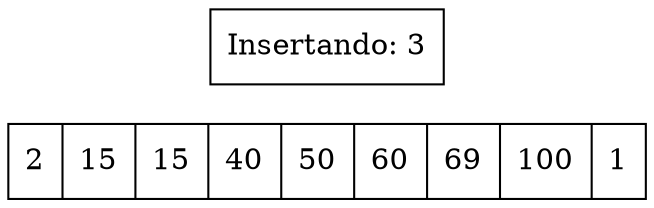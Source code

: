 digraph G{ node [shape = record ];
 rankdir=LR;X[label="{ 2|15|15|40|50|60|69|100|1}" pos = "10,1!" ]puntDer[label="Insertando: 3" pos = "9,2!"] 
}
